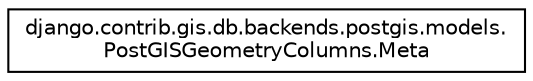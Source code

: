digraph "Graphical Class Hierarchy"
{
 // LATEX_PDF_SIZE
  edge [fontname="Helvetica",fontsize="10",labelfontname="Helvetica",labelfontsize="10"];
  node [fontname="Helvetica",fontsize="10",shape=record];
  rankdir="LR";
  Node0 [label="django.contrib.gis.db.backends.postgis.models.\lPostGISGeometryColumns.Meta",height=0.2,width=0.4,color="black", fillcolor="white", style="filled",URL="$d3/dd6/classdjango_1_1contrib_1_1gis_1_1db_1_1backends_1_1postgis_1_1models_1_1_post_g_i_s_geometry_columns_1_1_meta.html",tooltip=" "];
}
